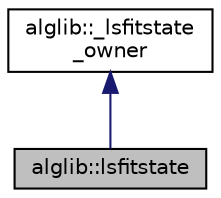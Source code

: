 digraph "alglib::lsfitstate"
{
  edge [fontname="Helvetica",fontsize="10",labelfontname="Helvetica",labelfontsize="10"];
  node [fontname="Helvetica",fontsize="10",shape=record];
  Node0 [label="alglib::lsfitstate",height=0.2,width=0.4,color="black", fillcolor="grey75", style="filled", fontcolor="black"];
  Node1 -> Node0 [dir="back",color="midnightblue",fontsize="10",style="solid",fontname="Helvetica"];
  Node1 [label="alglib::_lsfitstate\l_owner",height=0.2,width=0.4,color="black", fillcolor="white", style="filled",URL="$classalglib_1_1__lsfitstate__owner.html"];
}
